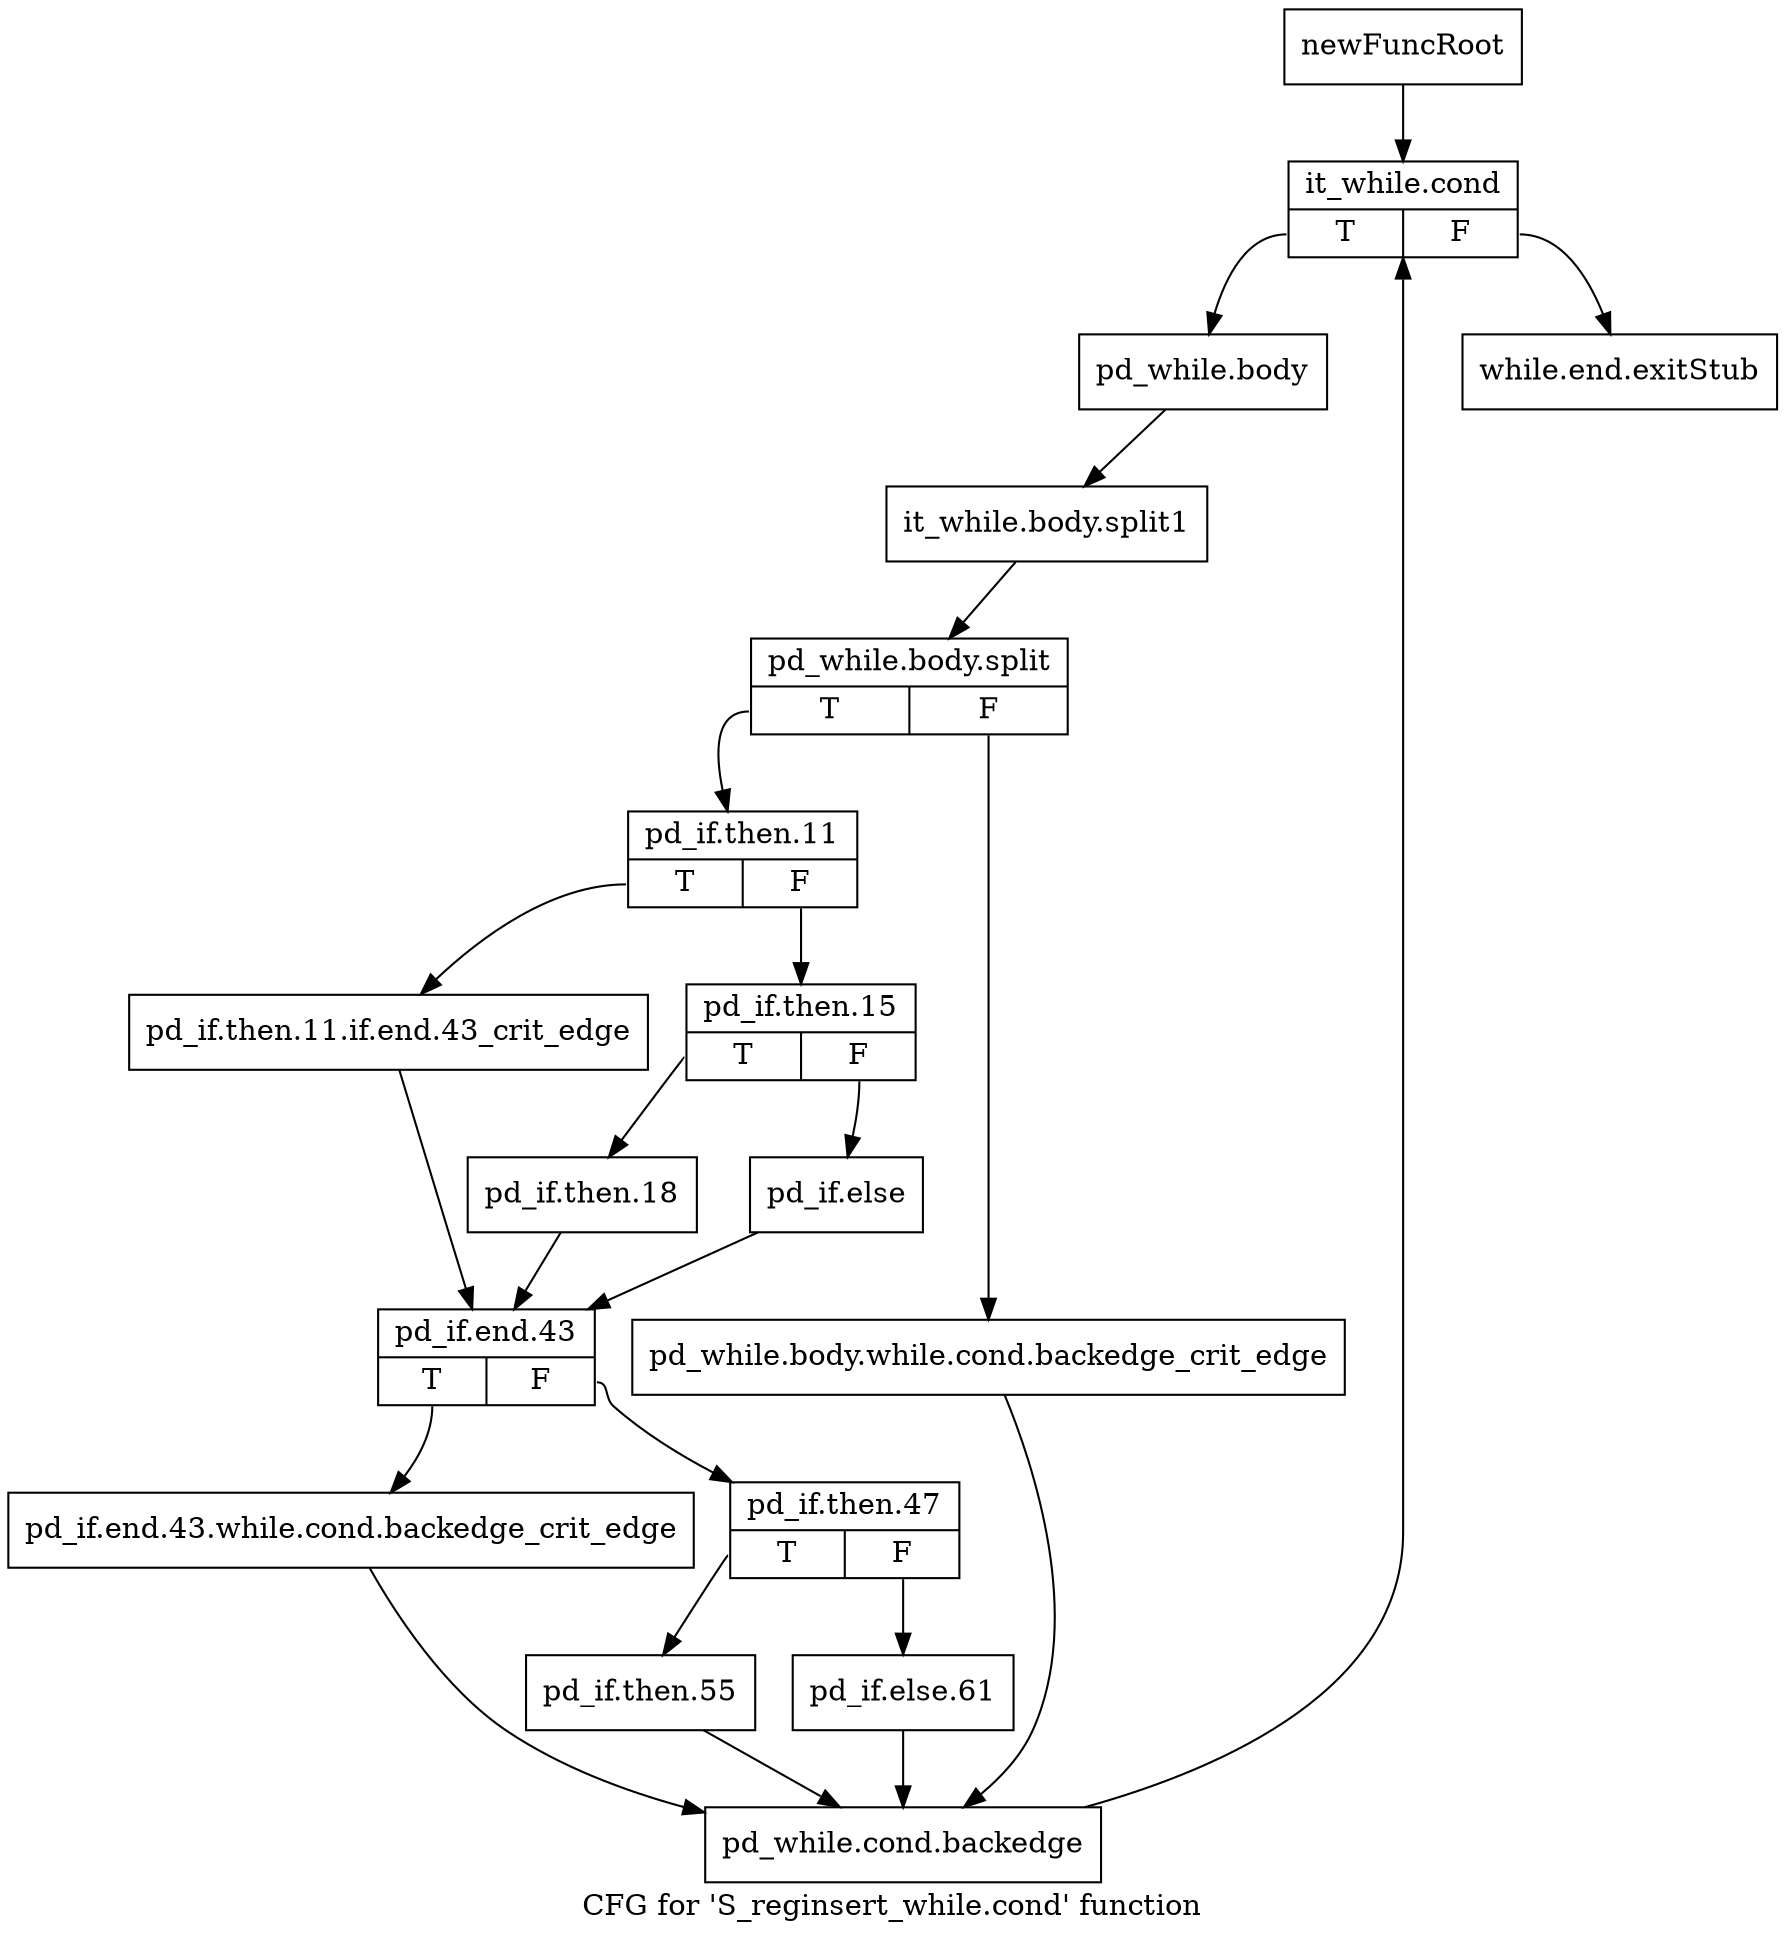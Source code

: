 digraph "CFG for 'S_reginsert_while.cond' function" {
	label="CFG for 'S_reginsert_while.cond' function";

	Node0x51da080 [shape=record,label="{newFuncRoot}"];
	Node0x51da080 -> Node0x51da120;
	Node0x51da0d0 [shape=record,label="{while.end.exitStub}"];
	Node0x51da120 [shape=record,label="{it_while.cond|{<s0>T|<s1>F}}"];
	Node0x51da120:s0 -> Node0x51da170;
	Node0x51da120:s1 -> Node0x51da0d0;
	Node0x51da170 [shape=record,label="{pd_while.body}"];
	Node0x51da170 -> Node0x6be1920;
	Node0x6be1920 [shape=record,label="{it_while.body.split1}"];
	Node0x6be1920 -> Node0x6bc0ab0;
	Node0x6bc0ab0 [shape=record,label="{pd_while.body.split|{<s0>T|<s1>F}}"];
	Node0x6bc0ab0:s0 -> Node0x51da210;
	Node0x6bc0ab0:s1 -> Node0x51da1c0;
	Node0x51da1c0 [shape=record,label="{pd_while.body.while.cond.backedge_crit_edge}"];
	Node0x51da1c0 -> Node0x51dad90;
	Node0x51da210 [shape=record,label="{pd_if.then.11|{<s0>T|<s1>F}}"];
	Node0x51da210:s0 -> Node0x51dabb0;
	Node0x51da210:s1 -> Node0x51daac0;
	Node0x51daac0 [shape=record,label="{pd_if.then.15|{<s0>T|<s1>F}}"];
	Node0x51daac0:s0 -> Node0x51dab60;
	Node0x51daac0:s1 -> Node0x51dab10;
	Node0x51dab10 [shape=record,label="{pd_if.else}"];
	Node0x51dab10 -> Node0x51dac00;
	Node0x51dab60 [shape=record,label="{pd_if.then.18}"];
	Node0x51dab60 -> Node0x51dac00;
	Node0x51dabb0 [shape=record,label="{pd_if.then.11.if.end.43_crit_edge}"];
	Node0x51dabb0 -> Node0x51dac00;
	Node0x51dac00 [shape=record,label="{pd_if.end.43|{<s0>T|<s1>F}}"];
	Node0x51dac00:s0 -> Node0x51dad40;
	Node0x51dac00:s1 -> Node0x51dac50;
	Node0x51dac50 [shape=record,label="{pd_if.then.47|{<s0>T|<s1>F}}"];
	Node0x51dac50:s0 -> Node0x51dacf0;
	Node0x51dac50:s1 -> Node0x51daca0;
	Node0x51daca0 [shape=record,label="{pd_if.else.61}"];
	Node0x51daca0 -> Node0x51dad90;
	Node0x51dacf0 [shape=record,label="{pd_if.then.55}"];
	Node0x51dacf0 -> Node0x51dad90;
	Node0x51dad40 [shape=record,label="{pd_if.end.43.while.cond.backedge_crit_edge}"];
	Node0x51dad40 -> Node0x51dad90;
	Node0x51dad90 [shape=record,label="{pd_while.cond.backedge}"];
	Node0x51dad90 -> Node0x51da120;
}

